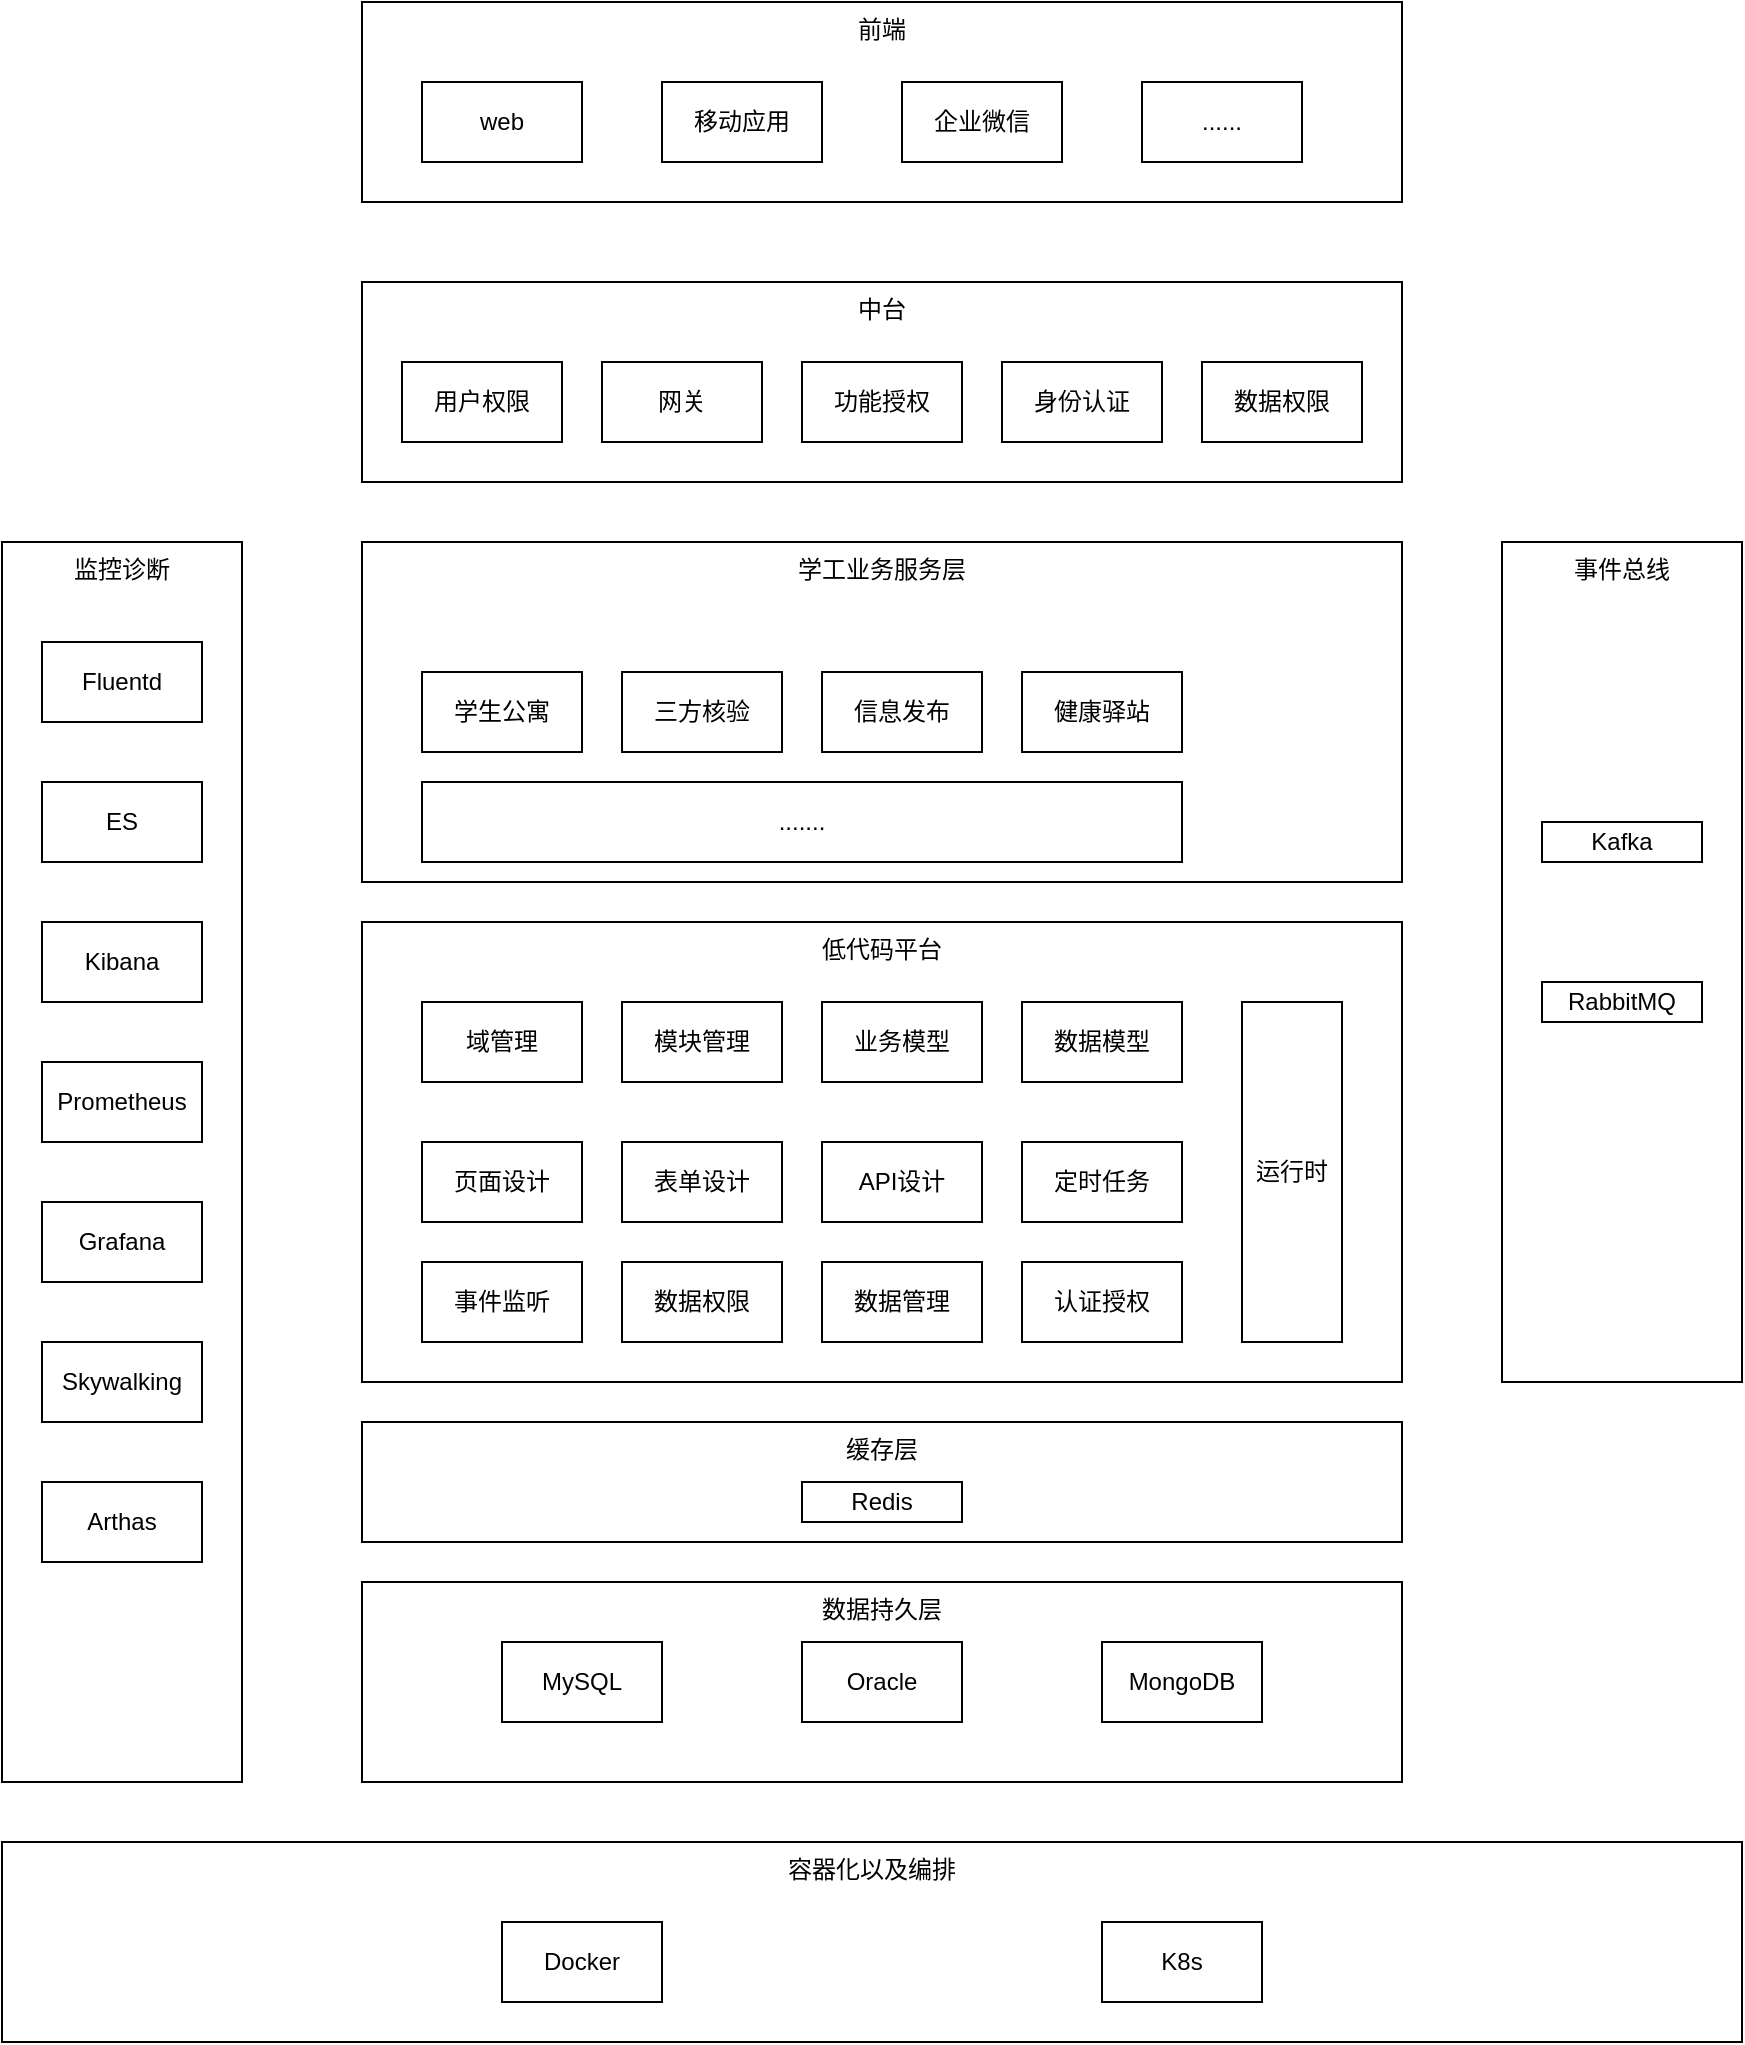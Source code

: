 <mxfile version="24.2.3" type="github">
  <diagram name="第 1 页" id="q8hEzm-3ZmMBjOJgn9qx">
    <mxGraphModel dx="1886" dy="5476" grid="1" gridSize="10" guides="1" tooltips="1" connect="1" arrows="1" fold="1" page="1" pageScale="1" pageWidth="3300" pageHeight="4681" math="0" shadow="0">
      <root>
        <mxCell id="0" />
        <mxCell id="1" parent="0" />
        <mxCell id="KOqdbeGSPdCPdFGqDDnY-3" value="学工业务服务层" style="rounded=0;whiteSpace=wrap;html=1;verticalAlign=top;" vertex="1" parent="1">
          <mxGeometry x="330" y="240" width="520" height="170" as="geometry" />
        </mxCell>
        <mxCell id="KOqdbeGSPdCPdFGqDDnY-4" value="学生公寓" style="rounded=0;whiteSpace=wrap;html=1;" vertex="1" parent="1">
          <mxGeometry x="360" y="305" width="80" height="40" as="geometry" />
        </mxCell>
        <mxCell id="KOqdbeGSPdCPdFGqDDnY-5" value="低代码平台" style="rounded=0;whiteSpace=wrap;html=1;verticalAlign=top;" vertex="1" parent="1">
          <mxGeometry x="330" y="430" width="520" height="230" as="geometry" />
        </mxCell>
        <mxCell id="KOqdbeGSPdCPdFGqDDnY-8" value="域管理" style="rounded=0;whiteSpace=wrap;html=1;" vertex="1" parent="1">
          <mxGeometry x="360" y="470" width="80" height="40" as="geometry" />
        </mxCell>
        <mxCell id="KOqdbeGSPdCPdFGqDDnY-9" value="模块管理" style="rounded=0;whiteSpace=wrap;html=1;" vertex="1" parent="1">
          <mxGeometry x="460" y="470" width="80" height="40" as="geometry" />
        </mxCell>
        <mxCell id="KOqdbeGSPdCPdFGqDDnY-10" value="业务模型" style="rounded=0;whiteSpace=wrap;html=1;" vertex="1" parent="1">
          <mxGeometry x="560" y="470" width="80" height="40" as="geometry" />
        </mxCell>
        <mxCell id="KOqdbeGSPdCPdFGqDDnY-11" value="数据模型" style="rounded=0;whiteSpace=wrap;html=1;" vertex="1" parent="1">
          <mxGeometry x="660" y="470" width="80" height="40" as="geometry" />
        </mxCell>
        <mxCell id="KOqdbeGSPdCPdFGqDDnY-12" value="页面设计" style="rounded=0;whiteSpace=wrap;html=1;" vertex="1" parent="1">
          <mxGeometry x="360" y="540" width="80" height="40" as="geometry" />
        </mxCell>
        <mxCell id="KOqdbeGSPdCPdFGqDDnY-13" value="表单设计" style="rounded=0;whiteSpace=wrap;html=1;" vertex="1" parent="1">
          <mxGeometry x="460" y="540" width="80" height="40" as="geometry" />
        </mxCell>
        <mxCell id="KOqdbeGSPdCPdFGqDDnY-14" value="API设计" style="rounded=0;whiteSpace=wrap;html=1;" vertex="1" parent="1">
          <mxGeometry x="560" y="540" width="80" height="40" as="geometry" />
        </mxCell>
        <mxCell id="KOqdbeGSPdCPdFGqDDnY-15" value="定时任务" style="rounded=0;whiteSpace=wrap;html=1;" vertex="1" parent="1">
          <mxGeometry x="660" y="540" width="80" height="40" as="geometry" />
        </mxCell>
        <mxCell id="KOqdbeGSPdCPdFGqDDnY-16" value="事件监听" style="rounded=0;whiteSpace=wrap;html=1;" vertex="1" parent="1">
          <mxGeometry x="360" y="600" width="80" height="40" as="geometry" />
        </mxCell>
        <mxCell id="KOqdbeGSPdCPdFGqDDnY-17" value="数据权限" style="rounded=0;whiteSpace=wrap;html=1;" vertex="1" parent="1">
          <mxGeometry x="460" y="600" width="80" height="40" as="geometry" />
        </mxCell>
        <mxCell id="KOqdbeGSPdCPdFGqDDnY-18" value="数据管理" style="rounded=0;whiteSpace=wrap;html=1;" vertex="1" parent="1">
          <mxGeometry x="560" y="600" width="80" height="40" as="geometry" />
        </mxCell>
        <mxCell id="KOqdbeGSPdCPdFGqDDnY-19" value="认证授权" style="rounded=0;whiteSpace=wrap;html=1;" vertex="1" parent="1">
          <mxGeometry x="660" y="600" width="80" height="40" as="geometry" />
        </mxCell>
        <mxCell id="KOqdbeGSPdCPdFGqDDnY-20" value="三方核验" style="rounded=0;whiteSpace=wrap;html=1;" vertex="1" parent="1">
          <mxGeometry x="460" y="305" width="80" height="40" as="geometry" />
        </mxCell>
        <mxCell id="KOqdbeGSPdCPdFGqDDnY-21" value="信息发布" style="rounded=0;whiteSpace=wrap;html=1;" vertex="1" parent="1">
          <mxGeometry x="560" y="305" width="80" height="40" as="geometry" />
        </mxCell>
        <mxCell id="KOqdbeGSPdCPdFGqDDnY-22" value="健康驿站" style="rounded=0;whiteSpace=wrap;html=1;" vertex="1" parent="1">
          <mxGeometry x="660" y="305" width="80" height="40" as="geometry" />
        </mxCell>
        <mxCell id="KOqdbeGSPdCPdFGqDDnY-23" value="......." style="rounded=0;whiteSpace=wrap;html=1;" vertex="1" parent="1">
          <mxGeometry x="360" y="360" width="380" height="40" as="geometry" />
        </mxCell>
        <mxCell id="KOqdbeGSPdCPdFGqDDnY-24" value="数据持久层" style="rounded=0;whiteSpace=wrap;html=1;verticalAlign=top;" vertex="1" parent="1">
          <mxGeometry x="330" y="760" width="520" height="100" as="geometry" />
        </mxCell>
        <mxCell id="KOqdbeGSPdCPdFGqDDnY-25" value="MySQL" style="rounded=0;whiteSpace=wrap;html=1;" vertex="1" parent="1">
          <mxGeometry x="400" y="790" width="80" height="40" as="geometry" />
        </mxCell>
        <mxCell id="KOqdbeGSPdCPdFGqDDnY-26" value="Oracle" style="rounded=0;whiteSpace=wrap;html=1;" vertex="1" parent="1">
          <mxGeometry x="550" y="790" width="80" height="40" as="geometry" />
        </mxCell>
        <mxCell id="KOqdbeGSPdCPdFGqDDnY-27" value="MongoDB" style="rounded=0;whiteSpace=wrap;html=1;" vertex="1" parent="1">
          <mxGeometry x="700" y="790" width="80" height="40" as="geometry" />
        </mxCell>
        <mxCell id="KOqdbeGSPdCPdFGqDDnY-29" value="缓存层" style="rounded=0;whiteSpace=wrap;html=1;verticalAlign=top;" vertex="1" parent="1">
          <mxGeometry x="330" y="680" width="520" height="60" as="geometry" />
        </mxCell>
        <mxCell id="KOqdbeGSPdCPdFGqDDnY-30" value="Redis" style="rounded=0;whiteSpace=wrap;html=1;" vertex="1" parent="1">
          <mxGeometry x="550" y="710" width="80" height="20" as="geometry" />
        </mxCell>
        <mxCell id="KOqdbeGSPdCPdFGqDDnY-31" value="运行时" style="rounded=0;whiteSpace=wrap;html=1;" vertex="1" parent="1">
          <mxGeometry x="770" y="470" width="50" height="170" as="geometry" />
        </mxCell>
        <mxCell id="KOqdbeGSPdCPdFGqDDnY-37" value="监控诊断" style="rounded=0;whiteSpace=wrap;html=1;verticalAlign=top;" vertex="1" parent="1">
          <mxGeometry x="150" y="240" width="120" height="620" as="geometry" />
        </mxCell>
        <mxCell id="KOqdbeGSPdCPdFGqDDnY-38" value="Fluentd" style="rounded=0;whiteSpace=wrap;html=1;" vertex="1" parent="1">
          <mxGeometry x="170" y="290" width="80" height="40" as="geometry" />
        </mxCell>
        <mxCell id="KOqdbeGSPdCPdFGqDDnY-39" value="ES" style="rounded=0;whiteSpace=wrap;html=1;" vertex="1" parent="1">
          <mxGeometry x="170" y="360" width="80" height="40" as="geometry" />
        </mxCell>
        <mxCell id="KOqdbeGSPdCPdFGqDDnY-40" value="Kibana" style="rounded=0;whiteSpace=wrap;html=1;" vertex="1" parent="1">
          <mxGeometry x="170" y="430" width="80" height="40" as="geometry" />
        </mxCell>
        <mxCell id="KOqdbeGSPdCPdFGqDDnY-41" value="Prometheus" style="rounded=0;whiteSpace=wrap;html=1;" vertex="1" parent="1">
          <mxGeometry x="170" y="500" width="80" height="40" as="geometry" />
        </mxCell>
        <mxCell id="KOqdbeGSPdCPdFGqDDnY-44" value="Grafana" style="rounded=0;whiteSpace=wrap;html=1;" vertex="1" parent="1">
          <mxGeometry x="170" y="570" width="80" height="40" as="geometry" />
        </mxCell>
        <mxCell id="KOqdbeGSPdCPdFGqDDnY-45" value="Skywalking" style="rounded=0;whiteSpace=wrap;html=1;" vertex="1" parent="1">
          <mxGeometry x="170" y="640" width="80" height="40" as="geometry" />
        </mxCell>
        <mxCell id="KOqdbeGSPdCPdFGqDDnY-46" value="事件总线" style="rounded=0;whiteSpace=wrap;html=1;verticalAlign=top;" vertex="1" parent="1">
          <mxGeometry x="900" y="240" width="120" height="420" as="geometry" />
        </mxCell>
        <mxCell id="KOqdbeGSPdCPdFGqDDnY-47" value="Kafka" style="rounded=0;whiteSpace=wrap;html=1;" vertex="1" parent="1">
          <mxGeometry x="920" y="380" width="80" height="20" as="geometry" />
        </mxCell>
        <mxCell id="KOqdbeGSPdCPdFGqDDnY-48" value="RabbitMQ" style="rounded=0;whiteSpace=wrap;html=1;" vertex="1" parent="1">
          <mxGeometry x="920" y="460" width="80" height="20" as="geometry" />
        </mxCell>
        <mxCell id="KOqdbeGSPdCPdFGqDDnY-49" value="前端" style="rounded=0;whiteSpace=wrap;html=1;verticalAlign=top;" vertex="1" parent="1">
          <mxGeometry x="330" y="-30" width="520" height="100" as="geometry" />
        </mxCell>
        <mxCell id="KOqdbeGSPdCPdFGqDDnY-50" value="web" style="rounded=0;whiteSpace=wrap;html=1;" vertex="1" parent="1">
          <mxGeometry x="360" y="10" width="80" height="40" as="geometry" />
        </mxCell>
        <mxCell id="KOqdbeGSPdCPdFGqDDnY-51" value="移动应用" style="rounded=0;whiteSpace=wrap;html=1;" vertex="1" parent="1">
          <mxGeometry x="480" y="10" width="80" height="40" as="geometry" />
        </mxCell>
        <mxCell id="KOqdbeGSPdCPdFGqDDnY-52" value="企业微信" style="rounded=0;whiteSpace=wrap;html=1;" vertex="1" parent="1">
          <mxGeometry x="600" y="10" width="80" height="40" as="geometry" />
        </mxCell>
        <mxCell id="KOqdbeGSPdCPdFGqDDnY-53" value="......" style="rounded=0;whiteSpace=wrap;html=1;" vertex="1" parent="1">
          <mxGeometry x="720" y="10" width="80" height="40" as="geometry" />
        </mxCell>
        <mxCell id="KOqdbeGSPdCPdFGqDDnY-54" value="中台" style="rounded=0;whiteSpace=wrap;html=1;verticalAlign=top;" vertex="1" parent="1">
          <mxGeometry x="330" y="110" width="520" height="100" as="geometry" />
        </mxCell>
        <mxCell id="KOqdbeGSPdCPdFGqDDnY-55" value="用户权限" style="rounded=0;whiteSpace=wrap;html=1;" vertex="1" parent="1">
          <mxGeometry x="350" y="150" width="80" height="40" as="geometry" />
        </mxCell>
        <mxCell id="KOqdbeGSPdCPdFGqDDnY-56" value="网关" style="rounded=0;whiteSpace=wrap;html=1;" vertex="1" parent="1">
          <mxGeometry x="450" y="150" width="80" height="40" as="geometry" />
        </mxCell>
        <mxCell id="KOqdbeGSPdCPdFGqDDnY-57" value="功能授权" style="rounded=0;whiteSpace=wrap;html=1;" vertex="1" parent="1">
          <mxGeometry x="550" y="150" width="80" height="40" as="geometry" />
        </mxCell>
        <mxCell id="KOqdbeGSPdCPdFGqDDnY-58" value="身份认证" style="rounded=0;whiteSpace=wrap;html=1;" vertex="1" parent="1">
          <mxGeometry x="650" y="150" width="80" height="40" as="geometry" />
        </mxCell>
        <mxCell id="KOqdbeGSPdCPdFGqDDnY-59" value="Arthas" style="rounded=0;whiteSpace=wrap;html=1;" vertex="1" parent="1">
          <mxGeometry x="170" y="710" width="80" height="40" as="geometry" />
        </mxCell>
        <mxCell id="KOqdbeGSPdCPdFGqDDnY-61" value="容器化以及编排" style="rounded=0;whiteSpace=wrap;html=1;verticalAlign=top;" vertex="1" parent="1">
          <mxGeometry x="150" y="890" width="870" height="100" as="geometry" />
        </mxCell>
        <mxCell id="KOqdbeGSPdCPdFGqDDnY-62" value="Docker" style="rounded=0;whiteSpace=wrap;html=1;" vertex="1" parent="1">
          <mxGeometry x="400" y="930" width="80" height="40" as="geometry" />
        </mxCell>
        <mxCell id="KOqdbeGSPdCPdFGqDDnY-63" value="K8s" style="rounded=0;whiteSpace=wrap;html=1;" vertex="1" parent="1">
          <mxGeometry x="700" y="930" width="80" height="40" as="geometry" />
        </mxCell>
        <mxCell id="KOqdbeGSPdCPdFGqDDnY-64" value="数据权限" style="rounded=0;whiteSpace=wrap;html=1;" vertex="1" parent="1">
          <mxGeometry x="750" y="150" width="80" height="40" as="geometry" />
        </mxCell>
      </root>
    </mxGraphModel>
  </diagram>
</mxfile>
